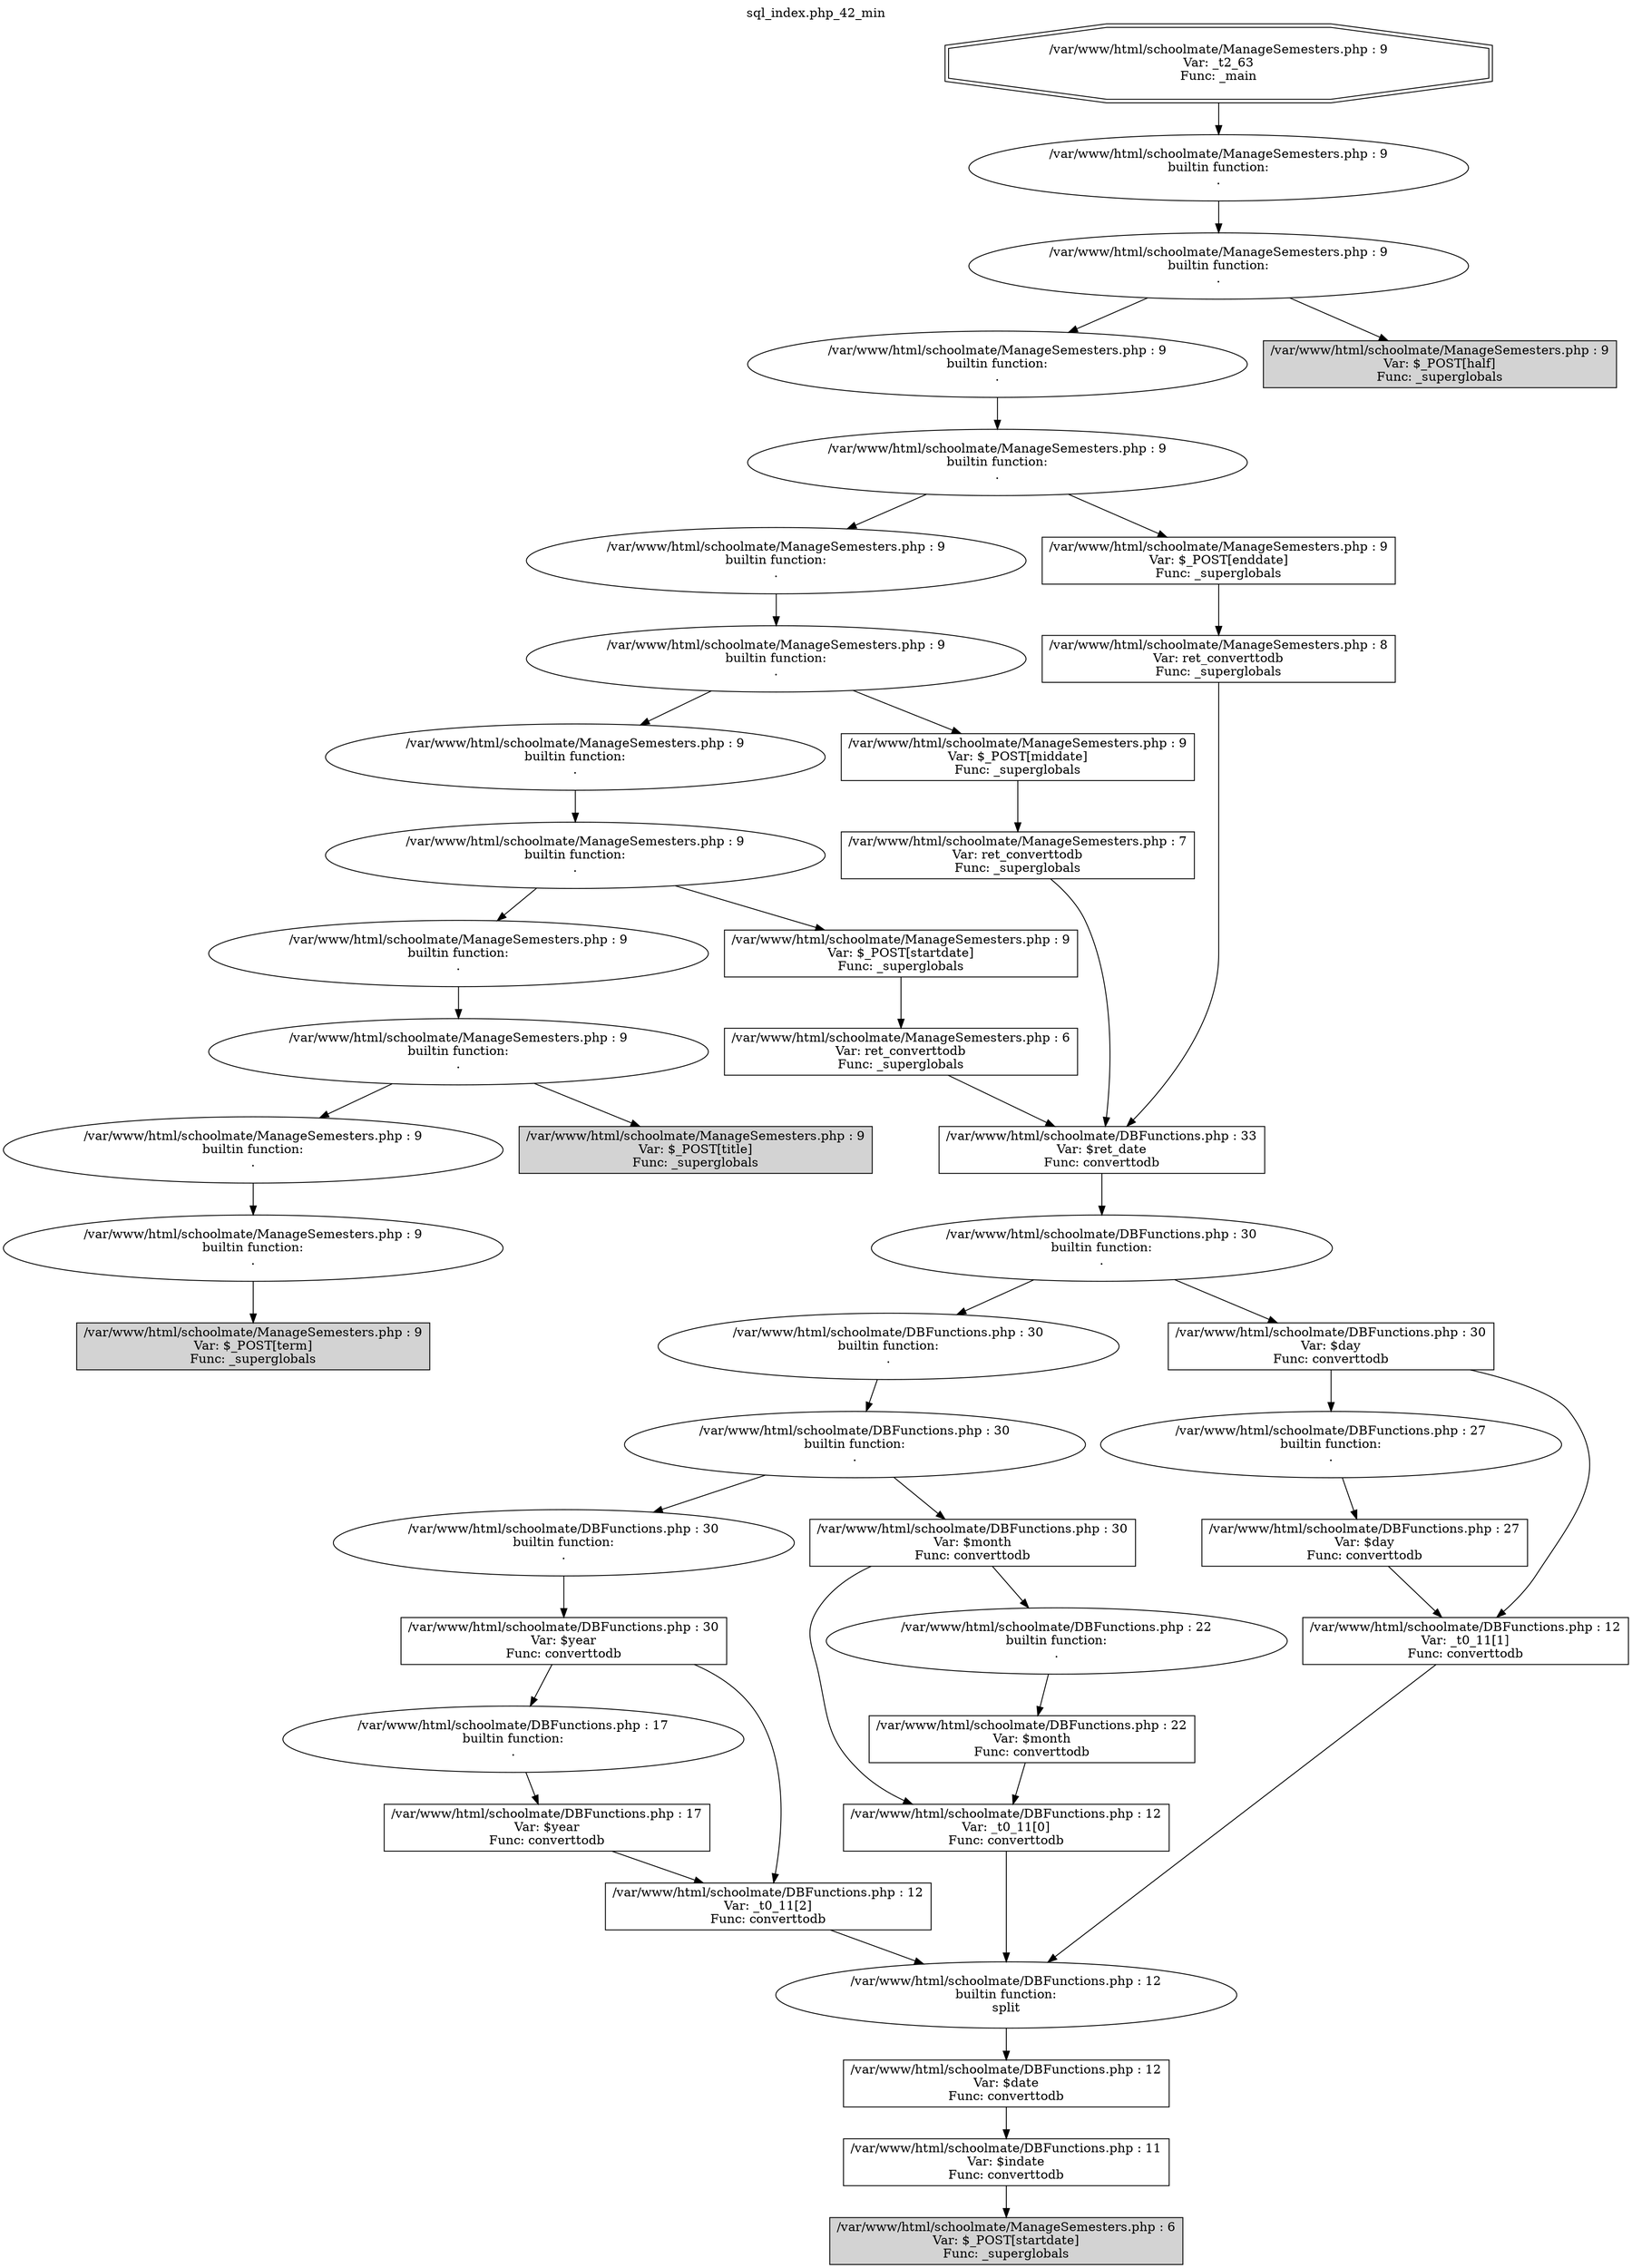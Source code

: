 digraph cfg {
  label="sql_index.php_42_min";
  labelloc=t;
  n1 [shape=doubleoctagon, label="/var/www/html/schoolmate/ManageSemesters.php : 9\nVar: _t2_63\nFunc: _main\n"];
  n2 [shape=ellipse, label="/var/www/html/schoolmate/ManageSemesters.php : 9\nbuiltin function:\n.\n"];
  n3 [shape=ellipse, label="/var/www/html/schoolmate/ManageSemesters.php : 9\nbuiltin function:\n.\n"];
  n4 [shape=ellipse, label="/var/www/html/schoolmate/ManageSemesters.php : 9\nbuiltin function:\n.\n"];
  n5 [shape=ellipse, label="/var/www/html/schoolmate/ManageSemesters.php : 9\nbuiltin function:\n.\n"];
  n6 [shape=ellipse, label="/var/www/html/schoolmate/ManageSemesters.php : 9\nbuiltin function:\n.\n"];
  n7 [shape=ellipse, label="/var/www/html/schoolmate/ManageSemesters.php : 9\nbuiltin function:\n.\n"];
  n8 [shape=ellipse, label="/var/www/html/schoolmate/ManageSemesters.php : 9\nbuiltin function:\n.\n"];
  n9 [shape=ellipse, label="/var/www/html/schoolmate/ManageSemesters.php : 9\nbuiltin function:\n.\n"];
  n10 [shape=ellipse, label="/var/www/html/schoolmate/ManageSemesters.php : 9\nbuiltin function:\n.\n"];
  n11 [shape=ellipse, label="/var/www/html/schoolmate/ManageSemesters.php : 9\nbuiltin function:\n.\n"];
  n12 [shape=ellipse, label="/var/www/html/schoolmate/ManageSemesters.php : 9\nbuiltin function:\n.\n"];
  n13 [shape=ellipse, label="/var/www/html/schoolmate/ManageSemesters.php : 9\nbuiltin function:\n.\n"];
  n14 [shape=box, label="/var/www/html/schoolmate/ManageSemesters.php : 9\nVar: $_POST[term]\nFunc: _superglobals\n",style=filled];
  n15 [shape=box, label="/var/www/html/schoolmate/ManageSemesters.php : 9\nVar: $_POST[title]\nFunc: _superglobals\n",style=filled];
  n16 [shape=box, label="/var/www/html/schoolmate/ManageSemesters.php : 9\nVar: $_POST[startdate]\nFunc: _superglobals\n"];
  n17 [shape=box, label="/var/www/html/schoolmate/ManageSemesters.php : 6\nVar: ret_converttodb\nFunc: _superglobals\n"];
  n18 [shape=box, label="/var/www/html/schoolmate/DBFunctions.php : 33\nVar: $ret_date\nFunc: converttodb\n"];
  n19 [shape=ellipse, label="/var/www/html/schoolmate/DBFunctions.php : 30\nbuiltin function:\n.\n"];
  n20 [shape=ellipse, label="/var/www/html/schoolmate/DBFunctions.php : 30\nbuiltin function:\n.\n"];
  n21 [shape=ellipse, label="/var/www/html/schoolmate/DBFunctions.php : 30\nbuiltin function:\n.\n"];
  n22 [shape=ellipse, label="/var/www/html/schoolmate/DBFunctions.php : 30\nbuiltin function:\n.\n"];
  n23 [shape=box, label="/var/www/html/schoolmate/DBFunctions.php : 30\nVar: $year\nFunc: converttodb\n"];
  n24 [shape=ellipse, label="/var/www/html/schoolmate/DBFunctions.php : 17\nbuiltin function:\n.\n"];
  n25 [shape=box, label="/var/www/html/schoolmate/DBFunctions.php : 17\nVar: $year\nFunc: converttodb\n"];
  n26 [shape=box, label="/var/www/html/schoolmate/DBFunctions.php : 12\nVar: _t0_11[2]\nFunc: converttodb\n"];
  n27 [shape=ellipse, label="/var/www/html/schoolmate/DBFunctions.php : 12\nbuiltin function:\nsplit\n"];
  n28 [shape=box, label="/var/www/html/schoolmate/DBFunctions.php : 12\nVar: $date\nFunc: converttodb\n"];
  n29 [shape=box, label="/var/www/html/schoolmate/DBFunctions.php : 11\nVar: $indate\nFunc: converttodb\n"];
  n30 [shape=box, label="/var/www/html/schoolmate/ManageSemesters.php : 6\nVar: $_POST[startdate]\nFunc: _superglobals\n",style=filled];
  n31 [shape=box, label="/var/www/html/schoolmate/DBFunctions.php : 30\nVar: $month\nFunc: converttodb\n"];
  n32 [shape=box, label="/var/www/html/schoolmate/DBFunctions.php : 12\nVar: _t0_11[0]\nFunc: converttodb\n"];
  n33 [shape=ellipse, label="/var/www/html/schoolmate/DBFunctions.php : 22\nbuiltin function:\n.\n"];
  n34 [shape=box, label="/var/www/html/schoolmate/DBFunctions.php : 22\nVar: $month\nFunc: converttodb\n"];
  n35 [shape=box, label="/var/www/html/schoolmate/DBFunctions.php : 30\nVar: $day\nFunc: converttodb\n"];
  n36 [shape=ellipse, label="/var/www/html/schoolmate/DBFunctions.php : 27\nbuiltin function:\n.\n"];
  n37 [shape=box, label="/var/www/html/schoolmate/DBFunctions.php : 27\nVar: $day\nFunc: converttodb\n"];
  n38 [shape=box, label="/var/www/html/schoolmate/DBFunctions.php : 12\nVar: _t0_11[1]\nFunc: converttodb\n"];
  n39 [shape=box, label="/var/www/html/schoolmate/ManageSemesters.php : 9\nVar: $_POST[middate]\nFunc: _superglobals\n"];
  n40 [shape=box, label="/var/www/html/schoolmate/ManageSemesters.php : 7\nVar: ret_converttodb\nFunc: _superglobals\n"];
  n41 [shape=box, label="/var/www/html/schoolmate/ManageSemesters.php : 9\nVar: $_POST[enddate]\nFunc: _superglobals\n"];
  n42 [shape=box, label="/var/www/html/schoolmate/ManageSemesters.php : 8\nVar: ret_converttodb\nFunc: _superglobals\n"];
  n43 [shape=box, label="/var/www/html/schoolmate/ManageSemesters.php : 9\nVar: $_POST[half]\nFunc: _superglobals\n",style=filled];
  n1 -> n2;
  n2 -> n3;
  n3 -> n4;
  n3 -> n43;
  n4 -> n5;
  n5 -> n6;
  n5 -> n41;
  n6 -> n7;
  n7 -> n8;
  n7 -> n39;
  n8 -> n9;
  n9 -> n10;
  n9 -> n16;
  n10 -> n11;
  n11 -> n12;
  n11 -> n15;
  n12 -> n13;
  n13 -> n14;
  n16 -> n17;
  n17 -> n18;
  n18 -> n19;
  n19 -> n20;
  n19 -> n35;
  n20 -> n21;
  n21 -> n22;
  n21 -> n31;
  n22 -> n23;
  n23 -> n24;
  n23 -> n26;
  n24 -> n25;
  n25 -> n26;
  n26 -> n27;
  n27 -> n28;
  n28 -> n29;
  n29 -> n30;
  n31 -> n32;
  n31 -> n33;
  n32 -> n27;
  n33 -> n34;
  n34 -> n32;
  n35 -> n36;
  n35 -> n38;
  n36 -> n37;
  n37 -> n38;
  n38 -> n27;
  n39 -> n40;
  n40 -> n18;
  n41 -> n42;
  n42 -> n18;
}
